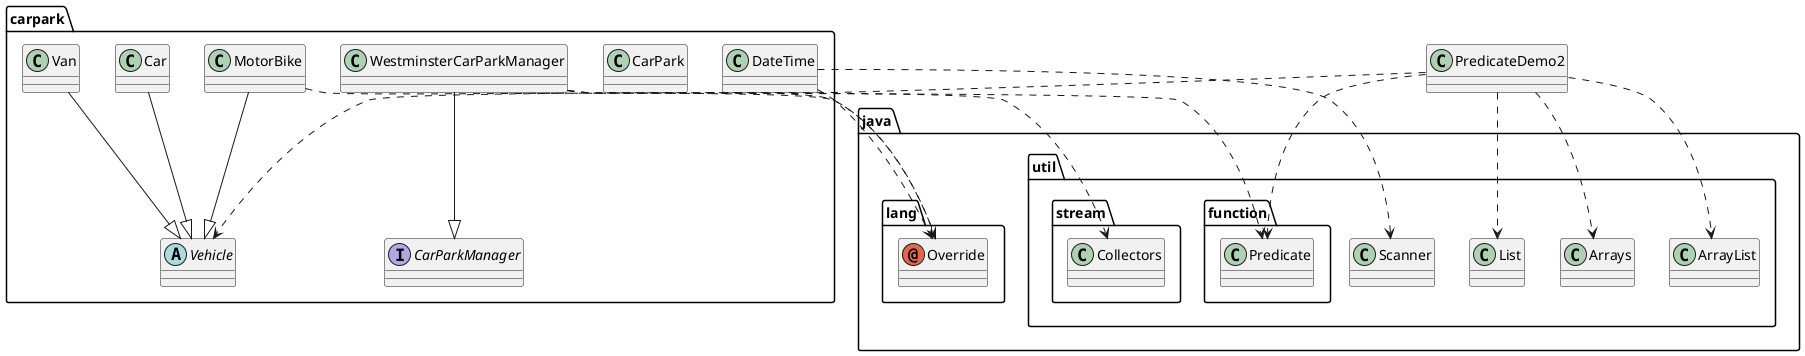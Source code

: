 @startuml
abstract class carpark.Vehicle
annotation java.lang.Override
class PredicateDemo2
class carpark.Car
class carpark.CarPark
class carpark.DateTime
class carpark.MotorBike
class carpark.Van
class carpark.WestminsterCarParkManager
class java.util.ArrayList
class java.util.Arrays
class java.util.List
class java.util.Scanner
class java.util.function.Predicate
class java.util.stream.Collectors
interface carpark.CarParkManager
PredicateDemo2 ..> carpark.Vehicle
PredicateDemo2 ..> java.util.ArrayList
PredicateDemo2 ..> java.util.Arrays
PredicateDemo2 ..> java.util.List
PredicateDemo2 ..> java.util.function.Predicate
carpark.Car --|> carpark.Vehicle
carpark.DateTime ..> java.lang.Override
carpark.DateTime ..> java.util.Scanner
carpark.MotorBike --|> carpark.Vehicle
carpark.MotorBike ..> java.lang.Override
carpark.Van --|> carpark.Vehicle
carpark.WestminsterCarParkManager ..> java.lang.Override
carpark.WestminsterCarParkManager ..> java.util.function.Predicate
carpark.WestminsterCarParkManager ..> java.util.stream.Collectors
carpark.WestminsterCarParkManager --|> carpark.CarParkManager
@enduml